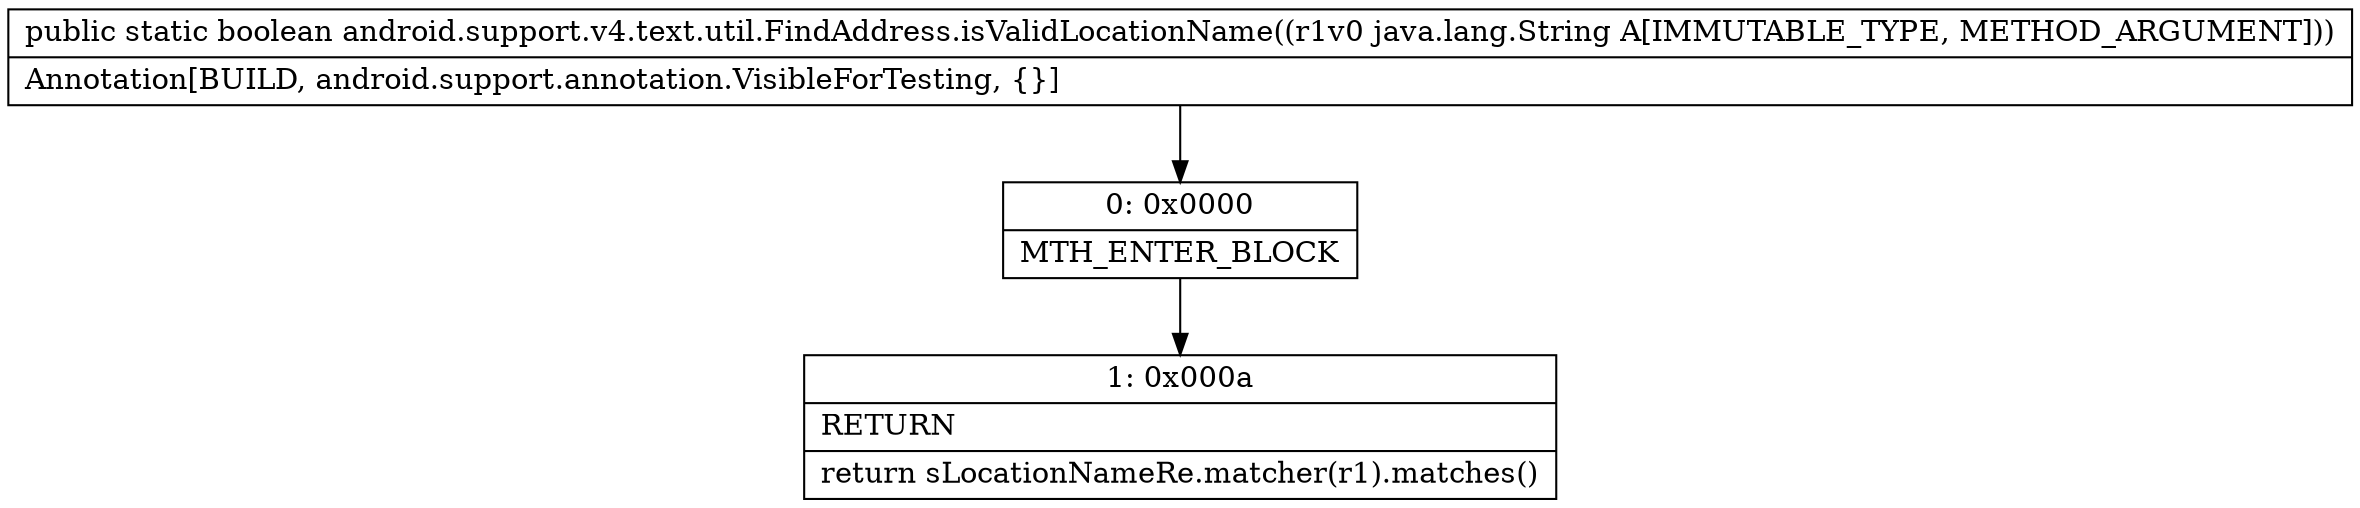 digraph "CFG forandroid.support.v4.text.util.FindAddress.isValidLocationName(Ljava\/lang\/String;)Z" {
Node_0 [shape=record,label="{0\:\ 0x0000|MTH_ENTER_BLOCK\l}"];
Node_1 [shape=record,label="{1\:\ 0x000a|RETURN\l|return sLocationNameRe.matcher(r1).matches()\l}"];
MethodNode[shape=record,label="{public static boolean android.support.v4.text.util.FindAddress.isValidLocationName((r1v0 java.lang.String A[IMMUTABLE_TYPE, METHOD_ARGUMENT]))  | Annotation[BUILD, android.support.annotation.VisibleForTesting, \{\}]\l}"];
MethodNode -> Node_0;
Node_0 -> Node_1;
}

